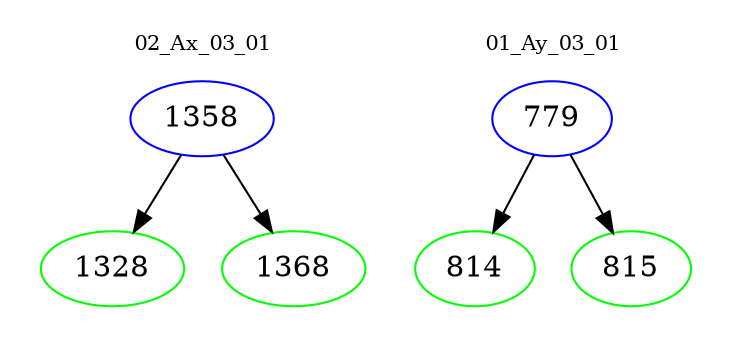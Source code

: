 digraph{
subgraph cluster_0 {
color = white
label = "02_Ax_03_01";
fontsize=10;
T0_1358 [label="1358", color="blue"]
T0_1358 -> T0_1328 [color="black"]
T0_1328 [label="1328", color="green"]
T0_1358 -> T0_1368 [color="black"]
T0_1368 [label="1368", color="green"]
}
subgraph cluster_1 {
color = white
label = "01_Ay_03_01";
fontsize=10;
T1_779 [label="779", color="blue"]
T1_779 -> T1_814 [color="black"]
T1_814 [label="814", color="green"]
T1_779 -> T1_815 [color="black"]
T1_815 [label="815", color="green"]
}
}
